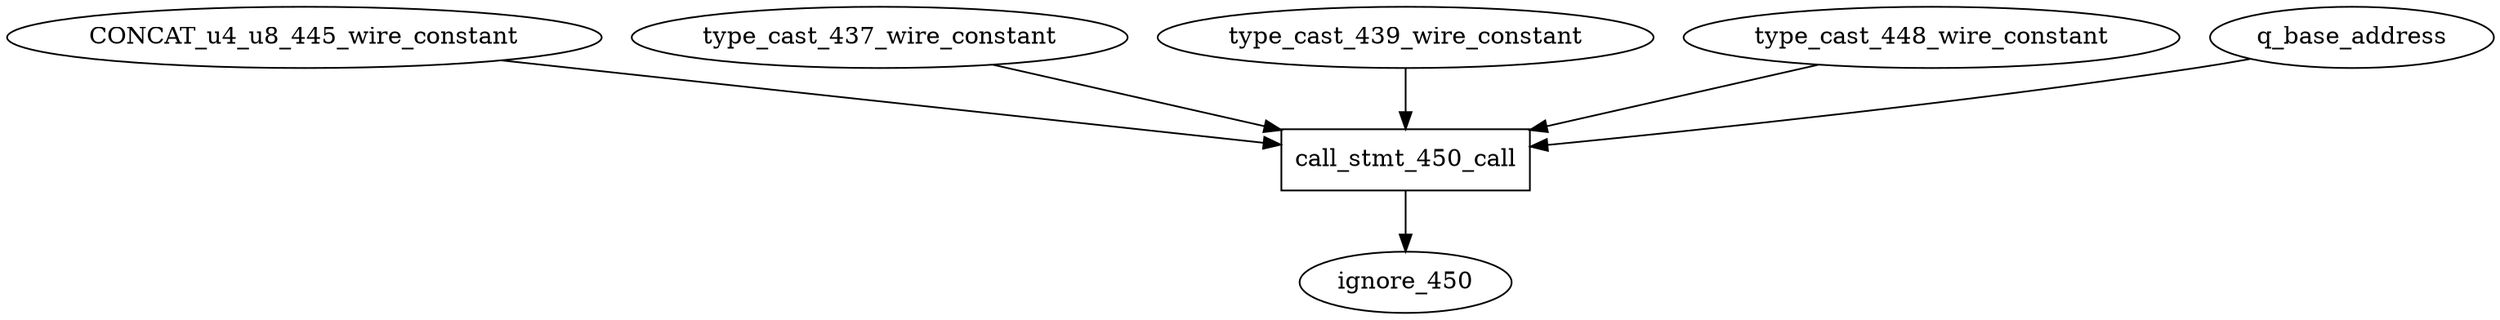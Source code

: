 digraph data_path {
  CONCAT_u4_u8_445_wire_constant [shape=ellipse];
  ignore_450 [shape=ellipse];
  type_cast_437_wire_constant [shape=ellipse];
  type_cast_439_wire_constant [shape=ellipse];
  type_cast_448_wire_constant [shape=ellipse];
  call_stmt_450_call [shape=rectangle];
type_cast_437_wire_constant  -> call_stmt_450_call;
type_cast_439_wire_constant  -> call_stmt_450_call;
CONCAT_u4_u8_445_wire_constant  -> call_stmt_450_call;
q_base_address  -> call_stmt_450_call;
type_cast_448_wire_constant  -> call_stmt_450_call;
call_stmt_450_call -> ignore_450;
}
